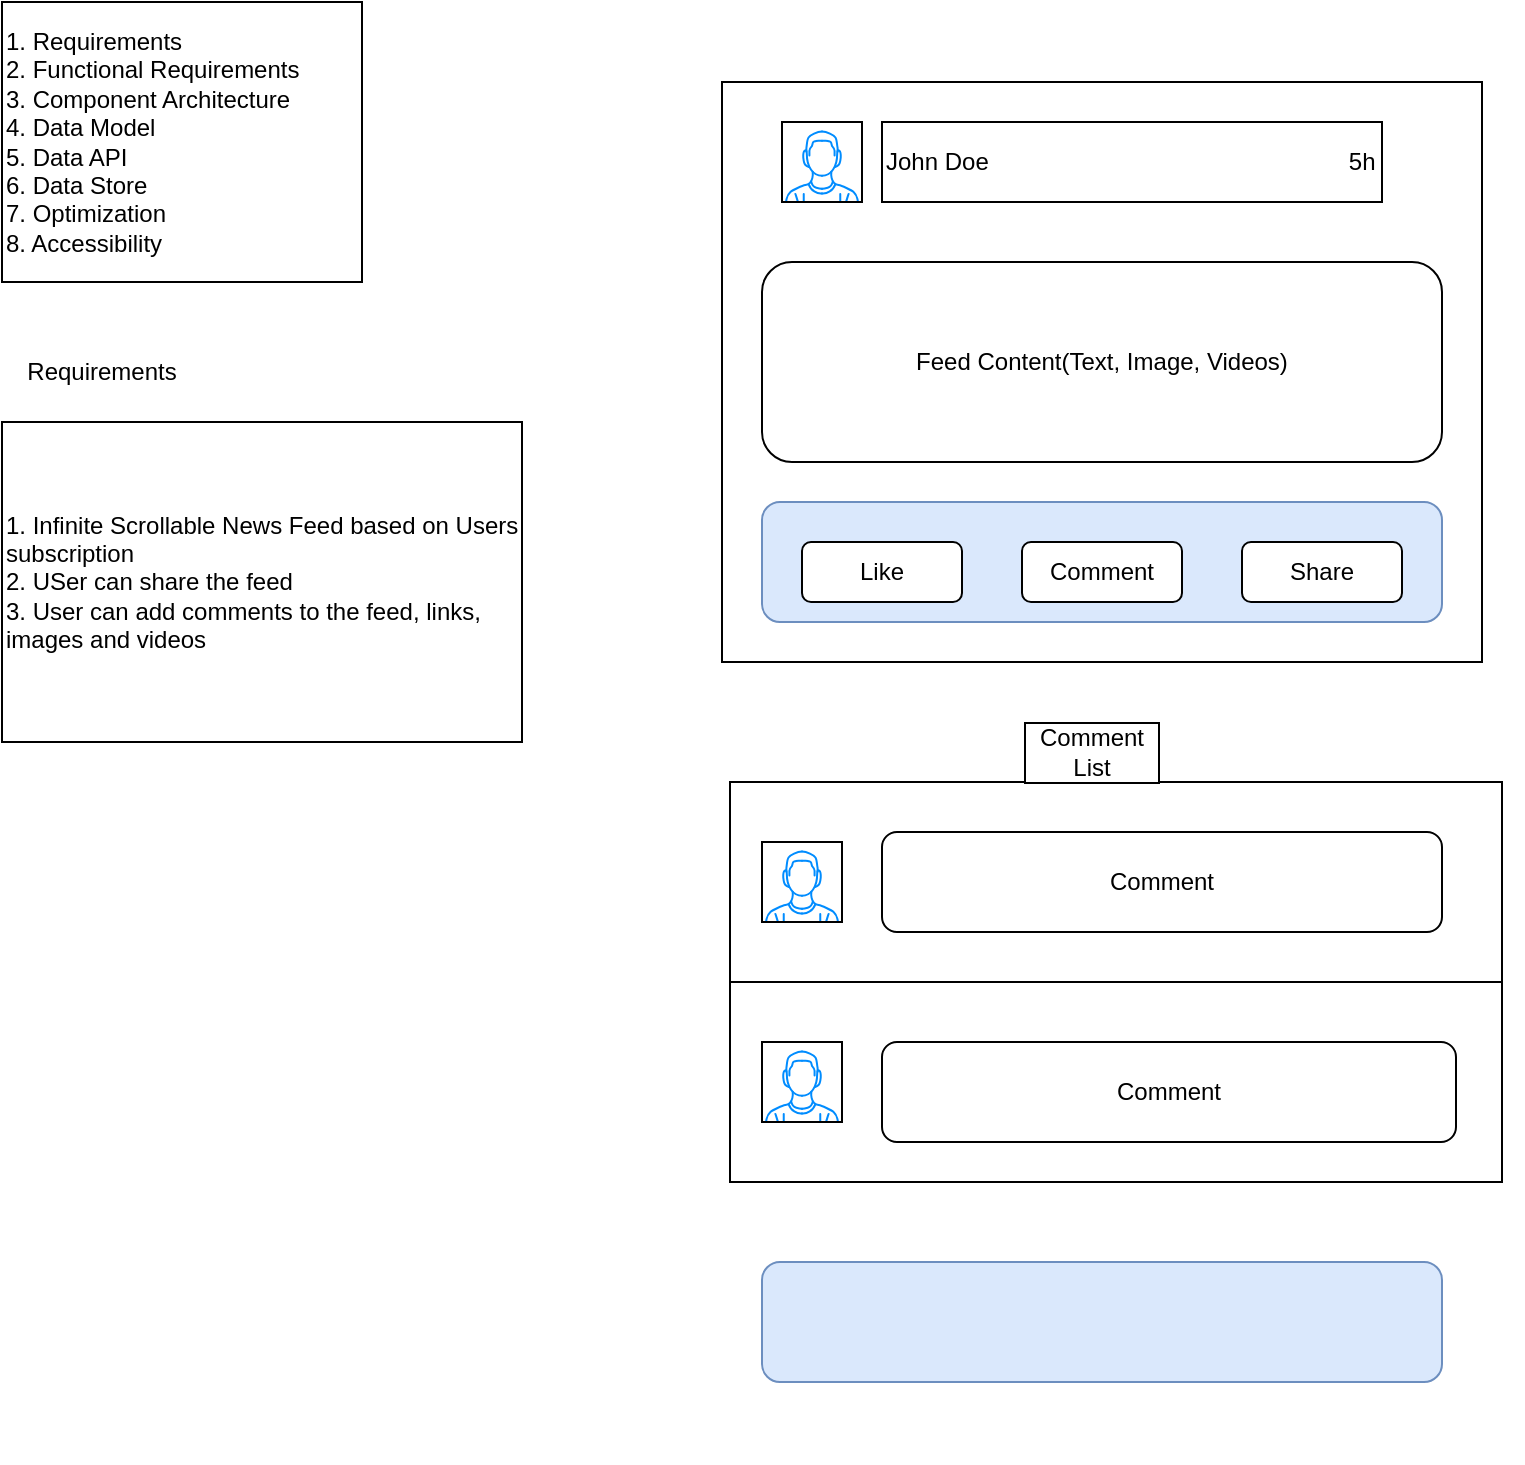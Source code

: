 <mxfile version="16.5.6" type="github">
  <diagram id="piDafpqhtRUU5qUU-vj8" name="Page-1">
    <mxGraphModel dx="1422" dy="794" grid="1" gridSize="10" guides="1" tooltips="1" connect="1" arrows="1" fold="1" page="1" pageScale="1" pageWidth="827" pageHeight="1169" math="0" shadow="0">
      <root>
        <mxCell id="0" />
        <mxCell id="1" parent="0" />
        <mxCell id="gxOagwzrapvZzv7ssLES-1" value="1. Requirements&lt;br&gt;2. Functional Requirements&lt;br&gt;3. Component Architecture&lt;br&gt;4. Data Model&lt;br&gt;5. Data API&lt;br&gt;6. Data Store&lt;br&gt;7. Optimization&lt;br&gt;8. Accessibility" style="rounded=0;whiteSpace=wrap;html=1;align=left;" vertex="1" parent="1">
          <mxGeometry x="50" y="80" width="180" height="140" as="geometry" />
        </mxCell>
        <mxCell id="gxOagwzrapvZzv7ssLES-3" value="1. Infinite Scrollable News Feed based on Users subscription&lt;br&gt;2. USer can share the feed&lt;br&gt;3. User can add comments to the feed, links, images and videos" style="rounded=0;whiteSpace=wrap;html=1;align=left;" vertex="1" parent="1">
          <mxGeometry x="50" y="290" width="260" height="160" as="geometry" />
        </mxCell>
        <mxCell id="gxOagwzrapvZzv7ssLES-4" value="Requirements" style="text;html=1;strokeColor=none;fillColor=none;align=center;verticalAlign=middle;whiteSpace=wrap;rounded=0;" vertex="1" parent="1">
          <mxGeometry x="70" y="250" width="60" height="30" as="geometry" />
        </mxCell>
        <mxCell id="gxOagwzrapvZzv7ssLES-6" value="" style="rounded=0;whiteSpace=wrap;html=1;" vertex="1" parent="1">
          <mxGeometry x="410" y="120" width="380" height="290" as="geometry" />
        </mxCell>
        <mxCell id="gxOagwzrapvZzv7ssLES-9" value="" style="verticalLabelPosition=bottom;shadow=0;dashed=0;align=center;html=1;verticalAlign=top;strokeWidth=1;shape=mxgraph.mockup.containers.userMale;strokeColor2=#008cff;labelBorderColor=#000000;labelBackgroundColor=#000000;" vertex="1" parent="1">
          <mxGeometry x="440" y="140" width="40" height="40" as="geometry" />
        </mxCell>
        <mxCell id="gxOagwzrapvZzv7ssLES-10" value="John Doe&amp;nbsp; &amp;nbsp; &amp;nbsp; &amp;nbsp; &amp;nbsp; &amp;nbsp; &amp;nbsp; &amp;nbsp; &amp;nbsp; &amp;nbsp; &amp;nbsp; &amp;nbsp; &amp;nbsp; &amp;nbsp; &amp;nbsp; &amp;nbsp; &amp;nbsp; &amp;nbsp; &amp;nbsp; &amp;nbsp; &amp;nbsp; &amp;nbsp; &amp;nbsp; &amp;nbsp; &amp;nbsp; &amp;nbsp; &amp;nbsp; 5h" style="rounded=0;whiteSpace=wrap;html=1;align=left;" vertex="1" parent="1">
          <mxGeometry x="490" y="140" width="250" height="40" as="geometry" />
        </mxCell>
        <mxCell id="gxOagwzrapvZzv7ssLES-11" value="Feed Content(Text, Image, Videos)" style="rounded=1;whiteSpace=wrap;html=1;" vertex="1" parent="1">
          <mxGeometry x="430" y="210" width="340" height="100" as="geometry" />
        </mxCell>
        <mxCell id="gxOagwzrapvZzv7ssLES-12" value="" style="rounded=1;whiteSpace=wrap;html=1;labelBackgroundColor=#000000;labelBorderColor=default;fillColor=#dae8fc;strokeColor=#6c8ebf;" vertex="1" parent="1">
          <mxGeometry x="430" y="330" width="340" height="60" as="geometry" />
        </mxCell>
        <mxCell id="gxOagwzrapvZzv7ssLES-15" value="Share" style="rounded=1;whiteSpace=wrap;html=1;" vertex="1" parent="1">
          <mxGeometry x="670" y="350" width="80" height="30" as="geometry" />
        </mxCell>
        <mxCell id="gxOagwzrapvZzv7ssLES-16" value="Comment" style="rounded=1;whiteSpace=wrap;html=1;" vertex="1" parent="1">
          <mxGeometry x="560" y="350" width="80" height="30" as="geometry" />
        </mxCell>
        <mxCell id="gxOagwzrapvZzv7ssLES-17" value="Like" style="rounded=1;whiteSpace=wrap;html=1;" vertex="1" parent="1">
          <mxGeometry x="450" y="350" width="80" height="30" as="geometry" />
        </mxCell>
        <mxCell id="gxOagwzrapvZzv7ssLES-18" value="" style="rounded=0;whiteSpace=wrap;html=1;labelBackgroundColor=#000000;labelBorderColor=default;fontColor=default;gradientColor=none;" vertex="1" parent="1">
          <mxGeometry x="414" y="470" width="386" height="200" as="geometry" />
        </mxCell>
        <mxCell id="gxOagwzrapvZzv7ssLES-19" value="" style="rounded=0;whiteSpace=wrap;html=1;labelBackgroundColor=#000000;labelBorderColor=default;fontColor=default;gradientColor=none;" vertex="1" parent="1">
          <mxGeometry x="414" y="470" width="386" height="100" as="geometry" />
        </mxCell>
        <mxCell id="gxOagwzrapvZzv7ssLES-23" value="" style="verticalLabelPosition=bottom;shadow=0;dashed=0;align=center;html=1;verticalAlign=top;strokeWidth=1;shape=mxgraph.mockup.containers.userMale;strokeColor2=#008cff;labelBorderColor=#000000;labelBackgroundColor=#000000;" vertex="1" parent="1">
          <mxGeometry x="430" y="600" width="40" height="40" as="geometry" />
        </mxCell>
        <mxCell id="gxOagwzrapvZzv7ssLES-24" value="" style="verticalLabelPosition=bottom;shadow=0;dashed=0;align=center;html=1;verticalAlign=top;strokeWidth=1;shape=mxgraph.mockup.containers.userMale;strokeColor2=#008cff;labelBorderColor=#000000;labelBackgroundColor=#000000;" vertex="1" parent="1">
          <mxGeometry x="430" y="500" width="40" height="40" as="geometry" />
        </mxCell>
        <mxCell id="gxOagwzrapvZzv7ssLES-25" value="Comment" style="rounded=1;whiteSpace=wrap;html=1;" vertex="1" parent="1">
          <mxGeometry x="490" y="600" width="287" height="50" as="geometry" />
        </mxCell>
        <mxCell id="gxOagwzrapvZzv7ssLES-26" value="Comment" style="rounded=1;whiteSpace=wrap;html=1;" vertex="1" parent="1">
          <mxGeometry x="490" y="495" width="280" height="50" as="geometry" />
        </mxCell>
        <mxCell id="gxOagwzrapvZzv7ssLES-27" value="" style="rounded=1;whiteSpace=wrap;html=1;labelBackgroundColor=#000000;labelBorderColor=default;fillColor=#dae8fc;strokeColor=#6c8ebf;" vertex="1" parent="1">
          <mxGeometry x="430" y="710" width="340" height="60" as="geometry" />
        </mxCell>
        <mxCell id="gxOagwzrapvZzv7ssLES-28" value="" style="rounded=0;whiteSpace=wrap;html=1;labelBackgroundColor=#FFFFFF;labelBorderColor=default;fontColor=#000000;gradientColor=none;glass=0;opacity=0;" vertex="1" parent="1">
          <mxGeometry x="380" y="440" width="430" height="370" as="geometry" />
        </mxCell>
        <mxCell id="gxOagwzrapvZzv7ssLES-29" value="Comment List" style="text;html=1;strokeColor=none;fillColor=none;align=center;verticalAlign=middle;whiteSpace=wrap;rounded=0;glass=0;labelBackgroundColor=#FFFFFF;labelBorderColor=default;fontColor=#000000;opacity=0;" vertex="1" parent="1">
          <mxGeometry x="560" y="440" width="70" height="30" as="geometry" />
        </mxCell>
      </root>
    </mxGraphModel>
  </diagram>
</mxfile>
